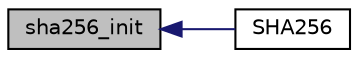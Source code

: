 digraph "sha256_init"
{
  edge [fontname="Helvetica",fontsize="10",labelfontname="Helvetica",labelfontsize="10"];
  node [fontname="Helvetica",fontsize="10",shape=record];
  rankdir="LR";
  Node1 [label="sha256_init",height=0.2,width=0.4,color="black", fillcolor="grey75", style="filled", fontcolor="black"];
  Node1 -> Node2 [dir="back",color="midnightblue",fontsize="10",style="solid",fontname="Helvetica"];
  Node2 [label="SHA256",height=0.2,width=0.4,color="black", fillcolor="white", style="filled",URL="$sha256_8c.html#ac24451e0473fa57e1d33dcfe06107f4b"];
}
